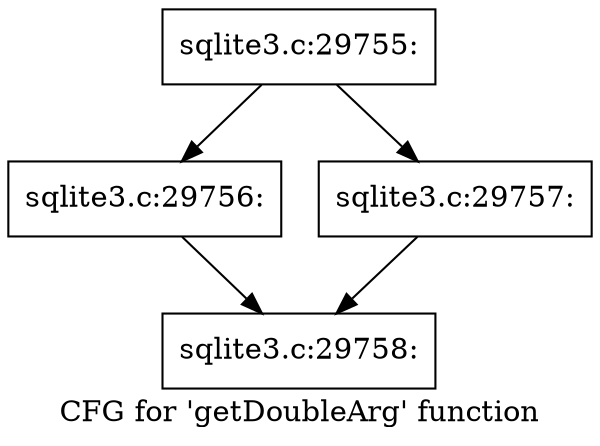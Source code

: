 digraph "CFG for 'getDoubleArg' function" {
	label="CFG for 'getDoubleArg' function";

	Node0x55c0f6fc3590 [shape=record,label="{sqlite3.c:29755:}"];
	Node0x55c0f6fc3590 -> Node0x55c0f6fc5b70;
	Node0x55c0f6fc3590 -> Node0x55c0f6fc5bc0;
	Node0x55c0f6fc5b70 [shape=record,label="{sqlite3.c:29756:}"];
	Node0x55c0f6fc5b70 -> Node0x55c0f6fc39a0;
	Node0x55c0f6fc5bc0 [shape=record,label="{sqlite3.c:29757:}"];
	Node0x55c0f6fc5bc0 -> Node0x55c0f6fc39a0;
	Node0x55c0f6fc39a0 [shape=record,label="{sqlite3.c:29758:}"];
}
